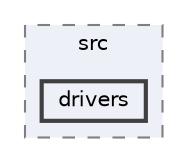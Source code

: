 digraph "nuli_avionics_flight_software/platformio_nuli_avionics_flight_software/src/drivers"
{
 // LATEX_PDF_SIZE
  bgcolor="transparent";
  edge [fontname=Helvetica,fontsize=10,labelfontname=Helvetica,labelfontsize=10];
  node [fontname=Helvetica,fontsize=10,shape=box,height=0.2,width=0.4];
  compound=true
  subgraph clusterdir_540552997814af23142a7fbd55b3e592 {
    graph [ bgcolor="#edf0f7", pencolor="grey50", label="src", fontname=Helvetica,fontsize=10 style="filled,dashed", URL="dir_540552997814af23142a7fbd55b3e592.html",tooltip=""]
  dir_2007717ffe691f1c671b4a1c55a66eb5 [label="drivers", fillcolor="#edf0f7", color="grey25", style="filled,bold", URL="dir_2007717ffe691f1c671b4a1c55a66eb5.html",tooltip=""];
  }
}
